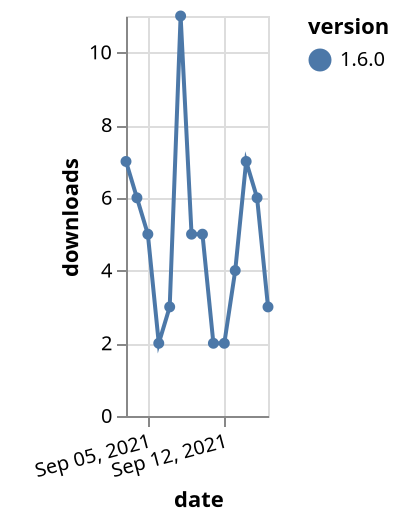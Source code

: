 {"$schema": "https://vega.github.io/schema/vega-lite/v5.json", "description": "A simple bar chart with embedded data.", "data": {"values": [{"date": "2021-09-03", "total": 5518, "delta": 7, "version": "1.6.0"}, {"date": "2021-09-04", "total": 5524, "delta": 6, "version": "1.6.0"}, {"date": "2021-09-05", "total": 5529, "delta": 5, "version": "1.6.0"}, {"date": "2021-09-06", "total": 5531, "delta": 2, "version": "1.6.0"}, {"date": "2021-09-07", "total": 5534, "delta": 3, "version": "1.6.0"}, {"date": "2021-09-08", "total": 5545, "delta": 11, "version": "1.6.0"}, {"date": "2021-09-09", "total": 5550, "delta": 5, "version": "1.6.0"}, {"date": "2021-09-10", "total": 5555, "delta": 5, "version": "1.6.0"}, {"date": "2021-09-11", "total": 5557, "delta": 2, "version": "1.6.0"}, {"date": "2021-09-12", "total": 5559, "delta": 2, "version": "1.6.0"}, {"date": "2021-09-13", "total": 5563, "delta": 4, "version": "1.6.0"}, {"date": "2021-09-14", "total": 5570, "delta": 7, "version": "1.6.0"}, {"date": "2021-09-15", "total": 5576, "delta": 6, "version": "1.6.0"}, {"date": "2021-09-16", "total": 5579, "delta": 3, "version": "1.6.0"}]}, "width": "container", "mark": {"type": "line", "point": {"filled": true}}, "encoding": {"x": {"field": "date", "type": "temporal", "timeUnit": "yearmonthdate", "title": "date", "axis": {"labelAngle": -15}}, "y": {"field": "delta", "type": "quantitative", "title": "downloads"}, "color": {"field": "version", "type": "nominal"}, "tooltip": {"field": "delta"}}}